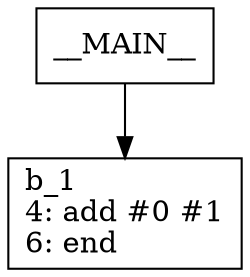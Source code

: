 digraph Computation {
node [shape=box];
__MAIN__ -> b_1;
b_1 [label="b_1\l4: add #0 #1\l6: end\l"]
}